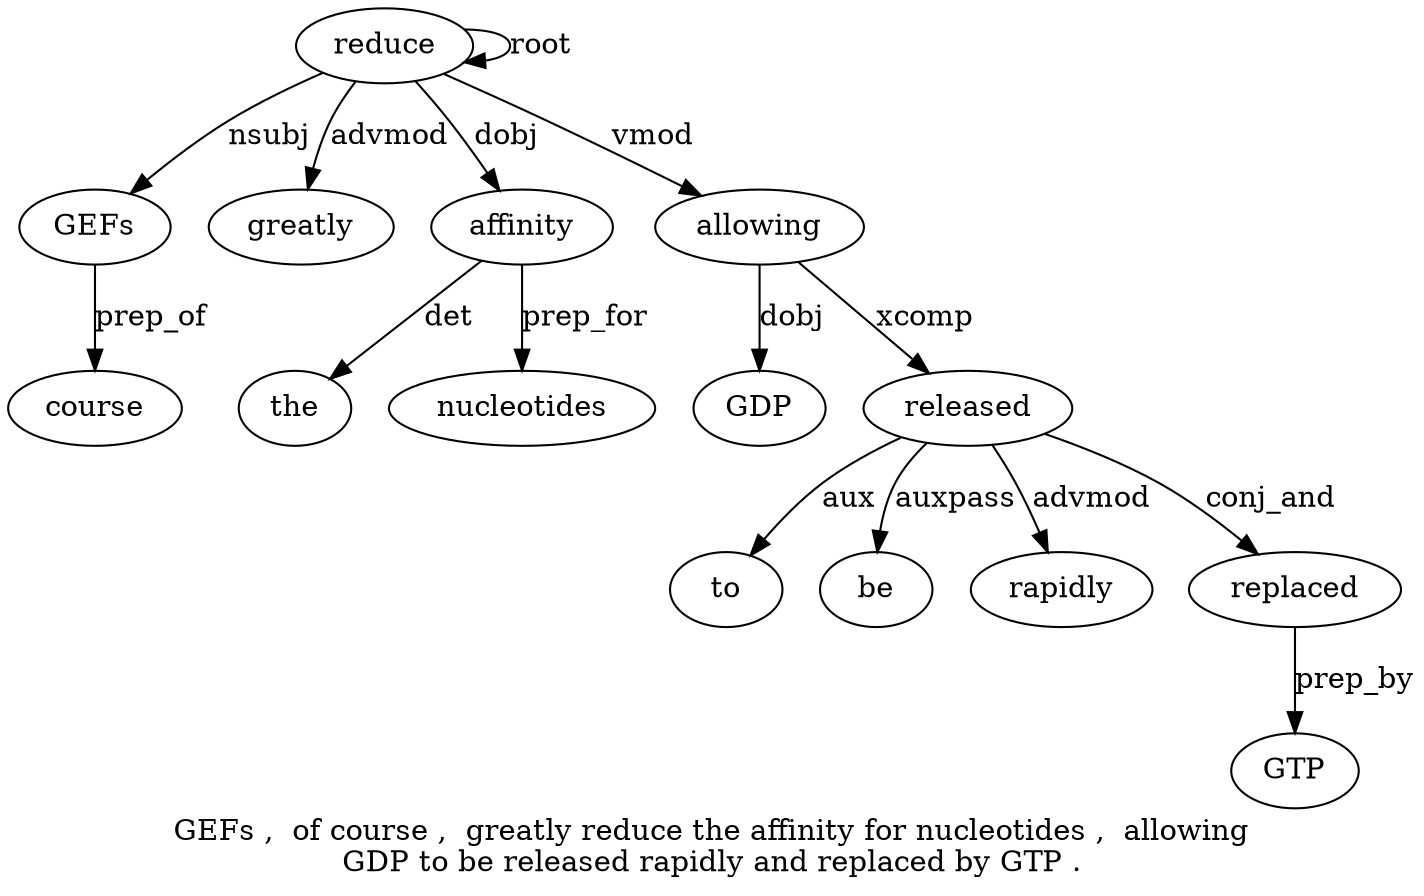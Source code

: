 digraph "GEFs ,  of course ,  greatly reduce the affinity for nucleotides ,  allowing GDP to be released rapidly and replaced by GTP ." {
label="GEFs ,  of course ,  greatly reduce the affinity for nucleotides ,  allowing
GDP to be released rapidly and replaced by GTP .";
reduce7 [style=filled, fillcolor=white, label=reduce];
GEFs1 [style=filled, fillcolor=white, label=GEFs];
reduce7 -> GEFs1  [label=nsubj];
course4 [style=filled, fillcolor=white, label=course];
GEFs1 -> course4  [label=prep_of];
greatly6 [style=filled, fillcolor=white, label=greatly];
reduce7 -> greatly6  [label=advmod];
reduce7 -> reduce7  [label=root];
affinity9 [style=filled, fillcolor=white, label=affinity];
the8 [style=filled, fillcolor=white, label=the];
affinity9 -> the8  [label=det];
reduce7 -> affinity9  [label=dobj];
nucleotides11 [style=filled, fillcolor=white, label=nucleotides];
affinity9 -> nucleotides11  [label=prep_for];
allowing13 [style=filled, fillcolor=white, label=allowing];
reduce7 -> allowing13  [label=vmod];
GDP14 [style=filled, fillcolor=white, label=GDP];
allowing13 -> GDP14  [label=dobj];
released17 [style=filled, fillcolor=white, label=released];
to15 [style=filled, fillcolor=white, label=to];
released17 -> to15  [label=aux];
be16 [style=filled, fillcolor=white, label=be];
released17 -> be16  [label=auxpass];
allowing13 -> released17  [label=xcomp];
rapidly18 [style=filled, fillcolor=white, label=rapidly];
released17 -> rapidly18  [label=advmod];
replaced20 [style=filled, fillcolor=white, label=replaced];
released17 -> replaced20  [label=conj_and];
GTP22 [style=filled, fillcolor=white, label=GTP];
replaced20 -> GTP22  [label=prep_by];
}
